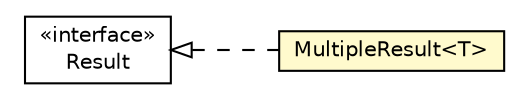 #!/usr/local/bin/dot
#
# Class diagram 
# Generated by UMLGraph version R5_6-24-gf6e263 (http://www.umlgraph.org/)
#

digraph G {
	edge [fontname="Helvetica",fontsize=10,labelfontname="Helvetica",labelfontsize=10];
	node [fontname="Helvetica",fontsize=10,shape=plaintext];
	nodesep=0.25;
	ranksep=0.5;
	rankdir=LR;
	// com.gwtplatform.dispatch.shared.Result
	c258108 [label=<<table title="com.gwtplatform.dispatch.shared.Result" border="0" cellborder="1" cellspacing="0" cellpadding="2" port="p" href="./Result.html">
		<tr><td><table border="0" cellspacing="0" cellpadding="1">
<tr><td align="center" balign="center"> &#171;interface&#187; </td></tr>
<tr><td align="center" balign="center"> Result </td></tr>
		</table></td></tr>
		</table>>, URL="./Result.html", fontname="Helvetica", fontcolor="black", fontsize=10.0];
	// com.gwtplatform.dispatch.shared.MultipleResult<T>
	c258110 [label=<<table title="com.gwtplatform.dispatch.shared.MultipleResult" border="0" cellborder="1" cellspacing="0" cellpadding="2" port="p" bgcolor="lemonChiffon" href="./MultipleResult.html">
		<tr><td><table border="0" cellspacing="0" cellpadding="1">
<tr><td align="center" balign="center"> MultipleResult&lt;T&gt; </td></tr>
		</table></td></tr>
		</table>>, URL="./MultipleResult.html", fontname="Helvetica", fontcolor="black", fontsize=10.0];
	//com.gwtplatform.dispatch.shared.MultipleResult<T> implements com.gwtplatform.dispatch.shared.Result
	c258108:p -> c258110:p [dir=back,arrowtail=empty,style=dashed];
}

